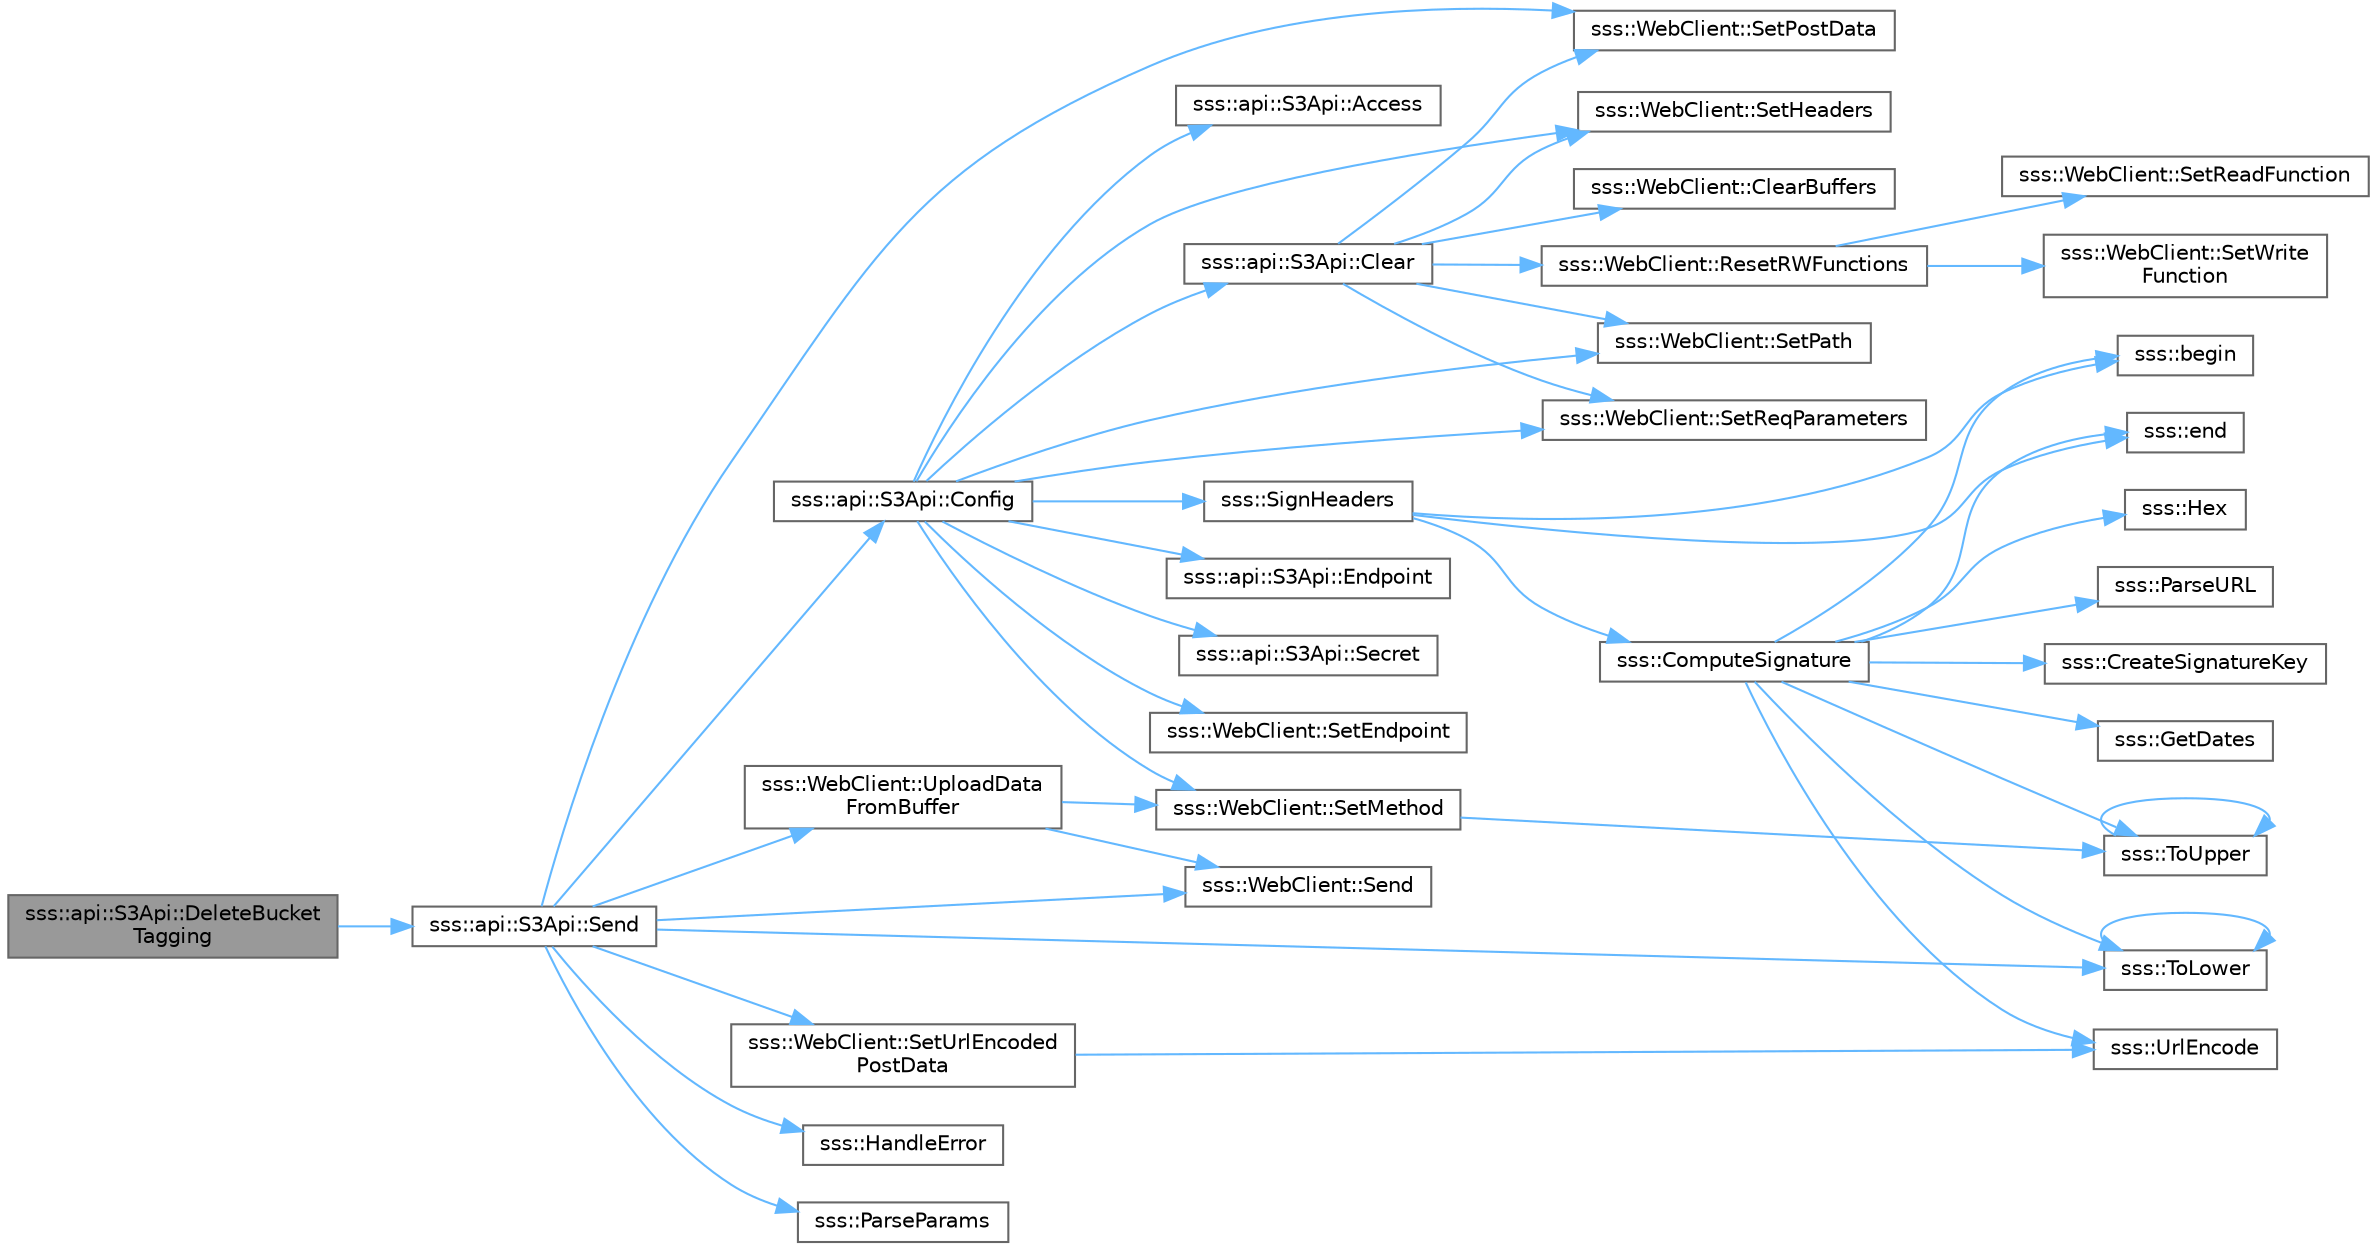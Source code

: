 digraph "sss::api::S3Api::DeleteBucketTagging"
{
 // INTERACTIVE_SVG=YES
 // LATEX_PDF_SIZE
  bgcolor="transparent";
  edge [fontname=Helvetica,fontsize=10,labelfontname=Helvetica,labelfontsize=10];
  node [fontname=Helvetica,fontsize=10,shape=box,height=0.2,width=0.4];
  rankdir="LR";
  Node1 [id="Node000001",label="sss::api::S3Api::DeleteBucket\lTagging",height=0.2,width=0.4,color="gray40", fillcolor="grey60", style="filled", fontcolor="black",tooltip="Remove all tags from bucket."];
  Node1 -> Node2 [id="edge1_Node000001_Node000002",color="steelblue1",style="solid",tooltip=" "];
  Node2 [id="Node000002",label="sss::api::S3Api::Send",height=0.2,width=0.4,color="grey40", fillcolor="white", style="filled",URL="$classsss_1_1api_1_1S3Api.html#ad09581bf28c4bbbcbb71b329959ec1ae",tooltip="Send request."];
  Node2 -> Node3 [id="edge2_Node000002_Node000003",color="steelblue1",style="solid",tooltip=" "];
  Node3 [id="Node000003",label="sss::api::S3Api::Config",height=0.2,width=0.4,color="grey40", fillcolor="white", style="filled",URL="$classsss_1_1api_1_1S3Api.html#a840772746fbb0a79c161037da7b24a31",tooltip="Configure instance."];
  Node3 -> Node4 [id="edge3_Node000003_Node000004",color="steelblue1",style="solid",tooltip=" "];
  Node4 [id="Node000004",label="sss::api::S3Api::Access",height=0.2,width=0.4,color="grey40", fillcolor="white", style="filled",URL="$classsss_1_1api_1_1S3Api.html#aea9741d60e74775ccd4de1c2c58f64fa",tooltip=" "];
  Node3 -> Node5 [id="edge4_Node000003_Node000005",color="steelblue1",style="solid",tooltip=" "];
  Node5 [id="Node000005",label="sss::api::S3Api::Clear",height=0.2,width=0.4,color="grey40", fillcolor="white", style="filled",URL="$classsss_1_1api_1_1S3Api.html#a3718745d3b940462ae9f3b78f773b3a6",tooltip="Clear data and reset read and write functions."];
  Node5 -> Node6 [id="edge5_Node000005_Node000006",color="steelblue1",style="solid",tooltip=" "];
  Node6 [id="Node000006",label="sss::WebClient::ClearBuffers",height=0.2,width=0.4,color="grey40", fillcolor="white", style="filled",URL="$classsss_1_1WebClient.html#a381f5715b7a2f19a0d4414d278874bae",tooltip="Clear internal buffers."];
  Node5 -> Node7 [id="edge6_Node000005_Node000007",color="steelblue1",style="solid",tooltip=" "];
  Node7 [id="Node000007",label="sss::WebClient::ResetRWFunctions",height=0.2,width=0.4,color="grey40", fillcolor="white", style="filled",URL="$classsss_1_1WebClient.html#a96837f149bb473853a6523d096a25c56",tooltip="Reset read/write functions to default."];
  Node7 -> Node8 [id="edge7_Node000007_Node000008",color="steelblue1",style="solid",tooltip=" "];
  Node8 [id="Node000008",label="sss::WebClient::SetReadFunction",height=0.2,width=0.4,color="grey40", fillcolor="white", style="filled",URL="$classsss_1_1WebClient.html#a88dbcc61562e84aa9ebf1eabf887ac28",tooltip=" "];
  Node7 -> Node9 [id="edge8_Node000007_Node000009",color="steelblue1",style="solid",tooltip=" "];
  Node9 [id="Node000009",label="sss::WebClient::SetWrite\lFunction",height=0.2,width=0.4,color="grey40", fillcolor="white", style="filled",URL="$classsss_1_1WebClient.html#a002876073b3869a9b9a9d709d14f1d7e",tooltip=" "];
  Node5 -> Node10 [id="edge9_Node000005_Node000010",color="steelblue1",style="solid",tooltip=" "];
  Node10 [id="Node000010",label="sss::WebClient::SetHeaders",height=0.2,width=0.4,color="grey40", fillcolor="white", style="filled",URL="$classsss_1_1WebClient.html#a75890c14fbe4a4bbac61718a4f3c064d",tooltip=" "];
  Node5 -> Node11 [id="edge10_Node000005_Node000011",color="steelblue1",style="solid",tooltip=" "];
  Node11 [id="Node000011",label="sss::WebClient::SetPath",height=0.2,width=0.4,color="grey40", fillcolor="white", style="filled",URL="$classsss_1_1WebClient.html#a12b5db6b8c667024557ab58059d39994",tooltip=" "];
  Node5 -> Node12 [id="edge11_Node000005_Node000012",color="steelblue1",style="solid",tooltip=" "];
  Node12 [id="Node000012",label="sss::WebClient::SetPostData",height=0.2,width=0.4,color="grey40", fillcolor="white", style="filled",URL="$classsss_1_1WebClient.html#a51ce0ecf6487b6a43072643fe4f4cb4e",tooltip=" "];
  Node5 -> Node13 [id="edge12_Node000005_Node000013",color="steelblue1",style="solid",tooltip=" "];
  Node13 [id="Node000013",label="sss::WebClient::SetReqParameters",height=0.2,width=0.4,color="grey40", fillcolor="white", style="filled",URL="$classsss_1_1WebClient.html#a9bf978d95b79728f6d60fc2bdb4fe546",tooltip=" "];
  Node3 -> Node14 [id="edge13_Node000003_Node000014",color="steelblue1",style="solid",tooltip=" "];
  Node14 [id="Node000014",label="sss::api::S3Api::Endpoint",height=0.2,width=0.4,color="grey40", fillcolor="white", style="filled",URL="$classsss_1_1api_1_1S3Api.html#a25a999d87c121627166fc0a896f536c7",tooltip=" "];
  Node3 -> Node15 [id="edge14_Node000003_Node000015",color="steelblue1",style="solid",tooltip=" "];
  Node15 [id="Node000015",label="sss::api::S3Api::Secret",height=0.2,width=0.4,color="grey40", fillcolor="white", style="filled",URL="$classsss_1_1api_1_1S3Api.html#a6f518c16679e99f119966b36ac28463f",tooltip=" "];
  Node3 -> Node16 [id="edge15_Node000003_Node000016",color="steelblue1",style="solid",tooltip=" "];
  Node16 [id="Node000016",label="sss::WebClient::SetEndpoint",height=0.2,width=0.4,color="grey40", fillcolor="white", style="filled",URL="$classsss_1_1WebClient.html#afc3b7a92568fbb1ea447918920ca266e",tooltip="Set endpoint: <proto>://<server>:<port>"];
  Node3 -> Node10 [id="edge16_Node000003_Node000010",color="steelblue1",style="solid",tooltip=" "];
  Node3 -> Node17 [id="edge17_Node000003_Node000017",color="steelblue1",style="solid",tooltip=" "];
  Node17 [id="Node000017",label="sss::WebClient::SetMethod",height=0.2,width=0.4,color="grey40", fillcolor="white", style="filled",URL="$classsss_1_1WebClient.html#af6233ffd7b294e1e7e606e838dd44e9e",tooltip=" "];
  Node17 -> Node18 [id="edge18_Node000017_Node000018",color="steelblue1",style="solid",tooltip=" "];
  Node18 [id="Node000018",label="sss::ToUpper",height=0.2,width=0.4,color="grey40", fillcolor="white", style="filled",URL="$lib_2include_2utility_8h.html#ae153c064d6f1beda845702f67605b20e",tooltip=" "];
  Node18 -> Node18 [id="edge19_Node000018_Node000018",color="steelblue1",style="solid",tooltip=" "];
  Node3 -> Node11 [id="edge20_Node000003_Node000011",color="steelblue1",style="solid",tooltip=" "];
  Node3 -> Node13 [id="edge21_Node000003_Node000013",color="steelblue1",style="solid",tooltip=" "];
  Node3 -> Node19 [id="edge22_Node000003_Node000019",color="steelblue1",style="solid",tooltip=" "];
  Node19 [id="Node000019",label="sss::SignHeaders",height=0.2,width=0.4,color="grey40", fillcolor="white", style="filled",URL="$group__Sign.html#ga3ae8e18ef70752b7369fca66c40c526b",tooltip="Sign headers."];
  Node19 -> Node20 [id="edge23_Node000019_Node000020",color="steelblue1",style="solid",tooltip=" "];
  Node20 [id="Node000020",label="sss::begin",height=0.2,width=0.4,color="grey40", fillcolor="white", style="filled",URL="$group__Ranges.html#ga0aa7f3b15d2ebf9b597a1b5ba38ae8ac",tooltip="return iterator at start position"];
  Node19 -> Node21 [id="edge24_Node000019_Node000021",color="steelblue1",style="solid",tooltip=" "];
  Node21 [id="Node000021",label="sss::ComputeSignature",height=0.2,width=0.4,color="grey40", fillcolor="white", style="filled",URL="$group__Sign.html#ga532598da479904609d6c02e4c2a1311a",tooltip="Compute signature."];
  Node21 -> Node20 [id="edge25_Node000021_Node000020",color="steelblue1",style="solid",tooltip=" "];
  Node21 -> Node22 [id="edge26_Node000021_Node000022",color="steelblue1",style="solid",tooltip=" "];
  Node22 [id="Node000022",label="sss::CreateSignatureKey",height=0.2,width=0.4,color="grey40", fillcolor="white", style="filled",URL="$group__Internal.html#ga74c69f25ce04876e114759c0023b2a12",tooltip=" "];
  Node21 -> Node23 [id="edge27_Node000021_Node000023",color="steelblue1",style="solid",tooltip=" "];
  Node23 [id="Node000023",label="sss::end",height=0.2,width=0.4,color="grey40", fillcolor="white", style="filled",URL="$group__Ranges.html#ga4f73053571587e79eb3db628f5e6ef99",tooltip="return iterator at end position"];
  Node21 -> Node24 [id="edge28_Node000021_Node000024",color="steelblue1",style="solid",tooltip=" "];
  Node24 [id="Node000024",label="sss::GetDates",height=0.2,width=0.4,color="grey40", fillcolor="white", style="filled",URL="$group__Internal.html#ga50353a351a93b1213dc4e5211c767d85",tooltip=" "];
  Node21 -> Node25 [id="edge29_Node000021_Node000025",color="steelblue1",style="solid",tooltip=" "];
  Node25 [id="Node000025",label="sss::Hex",height=0.2,width=0.4,color="grey40", fillcolor="white", style="filled",URL="$group__Internal.html#ga990dfaae4abc6bf20a28f9772b7bcd16",tooltip="Byte to hex string conversion."];
  Node21 -> Node26 [id="edge30_Node000021_Node000026",color="steelblue1",style="solid",tooltip=" "];
  Node26 [id="Node000026",label="sss::ParseURL",height=0.2,width=0.4,color="grey40", fillcolor="white", style="filled",URL="$group__Internal.html#ga7160aa316f2c6633467b47588263c690",tooltip=" "];
  Node21 -> Node27 [id="edge31_Node000021_Node000027",color="steelblue1",style="solid",tooltip=" "];
  Node27 [id="Node000027",label="sss::ToLower",height=0.2,width=0.4,color="grey40", fillcolor="white", style="filled",URL="$lib_2include_2utility_8h.html#ab314781bb3f053ef5325b50f3a1b74f8",tooltip=" "];
  Node27 -> Node27 [id="edge32_Node000027_Node000027",color="steelblue1",style="solid",tooltip=" "];
  Node21 -> Node18 [id="edge33_Node000021_Node000018",color="steelblue1",style="solid",tooltip=" "];
  Node21 -> Node28 [id="edge34_Node000021_Node000028",color="steelblue1",style="solid",tooltip=" "];
  Node28 [id="Node000028",label="sss::UrlEncode",height=0.2,width=0.4,color="grey40", fillcolor="white", style="filled",URL="$group__Internal.html#ga0f079ace8729714b3949eabe22f228c9",tooltip=" "];
  Node19 -> Node23 [id="edge35_Node000019_Node000023",color="steelblue1",style="solid",tooltip=" "];
  Node2 -> Node29 [id="edge36_Node000002_Node000029",color="steelblue1",style="solid",tooltip=" "];
  Node29 [id="Node000029",label="sss::HandleError",height=0.2,width=0.4,color="grey40", fillcolor="white", style="filled",URL="$group__ErrorHandling.html#ga781648957bfce0bbc86cbdbff94e28a6",tooltip="handle errors when sending request receiving an 400 response"];
  Node2 -> Node30 [id="edge37_Node000002_Node000030",color="steelblue1",style="solid",tooltip=" "];
  Node30 [id="Node000030",label="sss::ParseParams",height=0.2,width=0.4,color="grey40", fillcolor="white", style="filled",URL="$group__Internal.html#ga2b8b08c2a4994a87377d83ccfa9a6a53",tooltip=" "];
  Node2 -> Node31 [id="edge38_Node000002_Node000031",color="steelblue1",style="solid",tooltip=" "];
  Node31 [id="Node000031",label="sss::WebClient::Send",height=0.2,width=0.4,color="grey40", fillcolor="white", style="filled",URL="$classsss_1_1WebClient.html#aa1d7484f0e09242ce53b24f9648ce50e",tooltip=" "];
  Node2 -> Node12 [id="edge39_Node000002_Node000012",color="steelblue1",style="solid",tooltip=" "];
  Node2 -> Node32 [id="edge40_Node000002_Node000032",color="steelblue1",style="solid",tooltip=" "];
  Node32 [id="Node000032",label="sss::WebClient::SetUrlEncoded\lPostData",height=0.2,width=0.4,color="grey40", fillcolor="white", style="filled",URL="$classsss_1_1WebClient.html#a7dfd984b33a29686fb0355b65b620e99",tooltip=" "];
  Node32 -> Node28 [id="edge41_Node000032_Node000028",color="steelblue1",style="solid",tooltip=" "];
  Node2 -> Node27 [id="edge42_Node000002_Node000027",color="steelblue1",style="solid",tooltip=" "];
  Node2 -> Node33 [id="edge43_Node000002_Node000033",color="steelblue1",style="solid",tooltip=" "];
  Node33 [id="Node000033",label="sss::WebClient::UploadData\lFromBuffer",height=0.2,width=0.4,color="grey40", fillcolor="white", style="filled",URL="$classsss_1_1WebClient.html#ae7b1f77bd4ae44585f2d49ea493bdcc5",tooltip="Upload data from memory buffer."];
  Node33 -> Node31 [id="edge44_Node000033_Node000031",color="steelblue1",style="solid",tooltip=" "];
  Node33 -> Node17 [id="edge45_Node000033_Node000017",color="steelblue1",style="solid",tooltip=" "];
}
